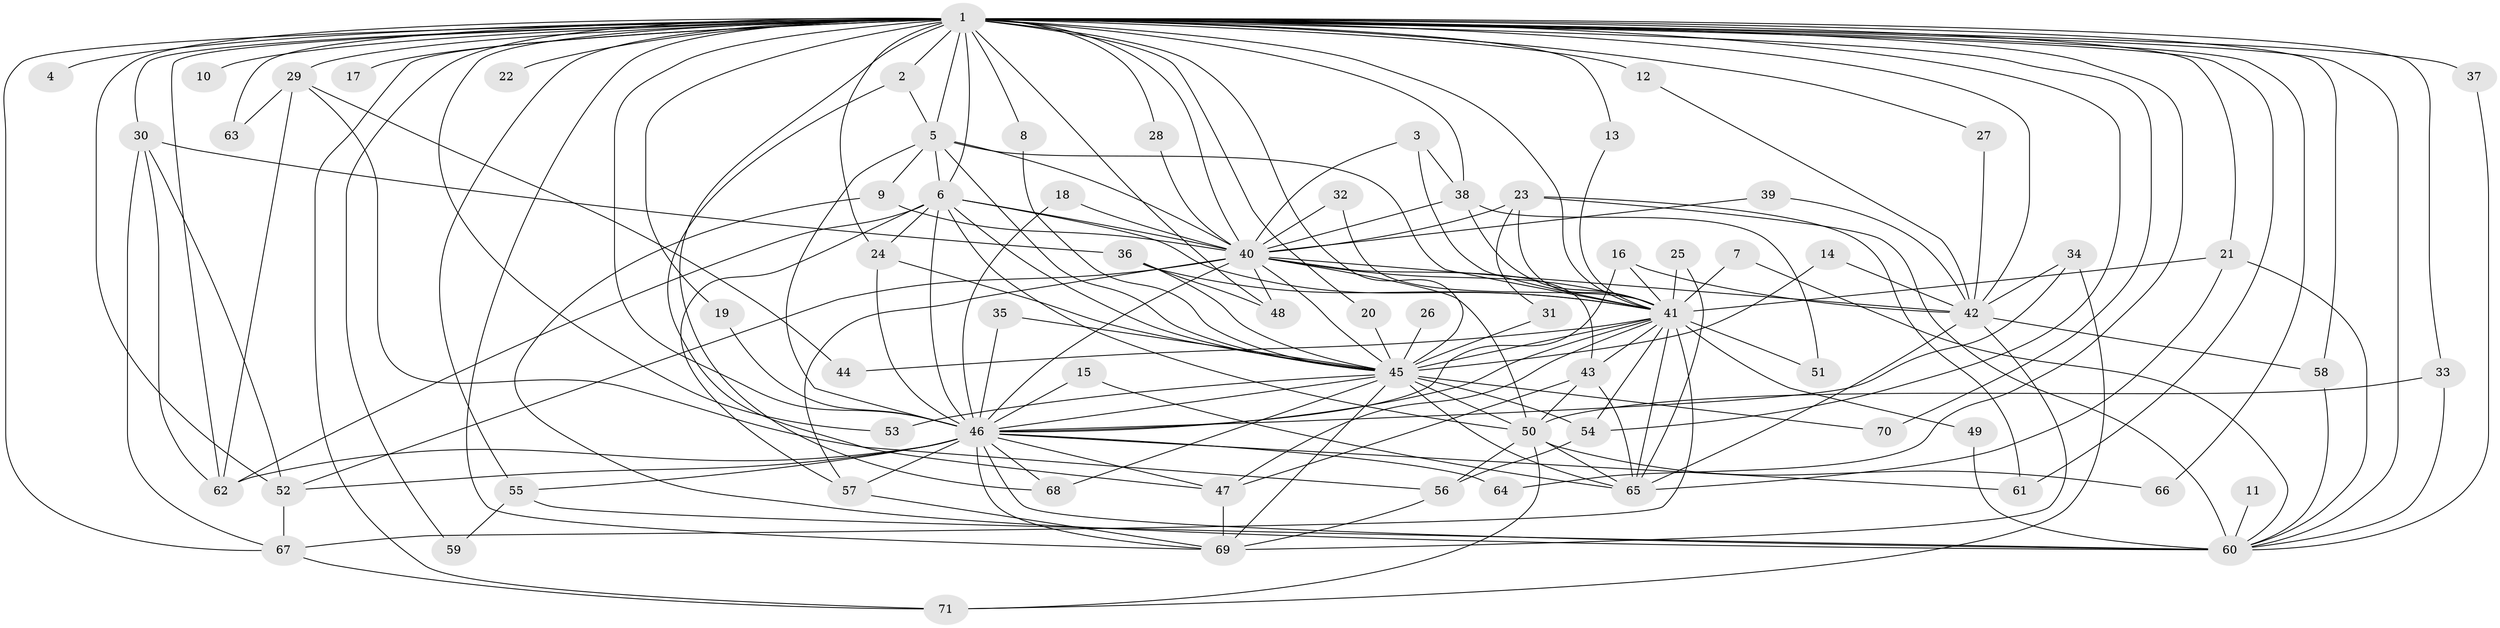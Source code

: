 // original degree distribution, {28: 0.0070921985815602835, 27: 0.0070921985815602835, 12: 0.0070921985815602835, 31: 0.0070921985815602835, 13: 0.014184397163120567, 25: 0.02127659574468085, 32: 0.0070921985815602835, 15: 0.0070921985815602835, 11: 0.0070921985815602835, 3: 0.2127659574468085, 10: 0.0070921985815602835, 2: 0.5390070921985816, 5: 0.06382978723404255, 6: 0.028368794326241134, 4: 0.06382978723404255}
// Generated by graph-tools (version 1.1) at 2025/49/03/09/25 03:49:35]
// undirected, 71 vertices, 181 edges
graph export_dot {
graph [start="1"]
  node [color=gray90,style=filled];
  1;
  2;
  3;
  4;
  5;
  6;
  7;
  8;
  9;
  10;
  11;
  12;
  13;
  14;
  15;
  16;
  17;
  18;
  19;
  20;
  21;
  22;
  23;
  24;
  25;
  26;
  27;
  28;
  29;
  30;
  31;
  32;
  33;
  34;
  35;
  36;
  37;
  38;
  39;
  40;
  41;
  42;
  43;
  44;
  45;
  46;
  47;
  48;
  49;
  50;
  51;
  52;
  53;
  54;
  55;
  56;
  57;
  58;
  59;
  60;
  61;
  62;
  63;
  64;
  65;
  66;
  67;
  68;
  69;
  70;
  71;
  1 -- 2 [weight=1.0];
  1 -- 4 [weight=2.0];
  1 -- 5 [weight=5.0];
  1 -- 6 [weight=4.0];
  1 -- 8 [weight=1.0];
  1 -- 10 [weight=2.0];
  1 -- 12 [weight=2.0];
  1 -- 13 [weight=1.0];
  1 -- 17 [weight=1.0];
  1 -- 19 [weight=1.0];
  1 -- 20 [weight=1.0];
  1 -- 21 [weight=2.0];
  1 -- 22 [weight=3.0];
  1 -- 24 [weight=2.0];
  1 -- 27 [weight=1.0];
  1 -- 28 [weight=1.0];
  1 -- 29 [weight=3.0];
  1 -- 30 [weight=4.0];
  1 -- 33 [weight=1.0];
  1 -- 37 [weight=2.0];
  1 -- 38 [weight=1.0];
  1 -- 40 [weight=5.0];
  1 -- 41 [weight=4.0];
  1 -- 42 [weight=1.0];
  1 -- 45 [weight=4.0];
  1 -- 46 [weight=5.0];
  1 -- 48 [weight=1.0];
  1 -- 52 [weight=2.0];
  1 -- 53 [weight=1.0];
  1 -- 54 [weight=1.0];
  1 -- 55 [weight=2.0];
  1 -- 58 [weight=2.0];
  1 -- 59 [weight=1.0];
  1 -- 60 [weight=1.0];
  1 -- 61 [weight=1.0];
  1 -- 62 [weight=1.0];
  1 -- 63 [weight=1.0];
  1 -- 64 [weight=1.0];
  1 -- 66 [weight=1.0];
  1 -- 67 [weight=1.0];
  1 -- 68 [weight=1.0];
  1 -- 69 [weight=1.0];
  1 -- 70 [weight=2.0];
  1 -- 71 [weight=1.0];
  2 -- 5 [weight=1.0];
  2 -- 47 [weight=1.0];
  3 -- 38 [weight=1.0];
  3 -- 40 [weight=1.0];
  3 -- 41 [weight=1.0];
  5 -- 6 [weight=1.0];
  5 -- 9 [weight=1.0];
  5 -- 40 [weight=1.0];
  5 -- 41 [weight=1.0];
  5 -- 45 [weight=1.0];
  5 -- 46 [weight=1.0];
  6 -- 24 [weight=1.0];
  6 -- 40 [weight=1.0];
  6 -- 41 [weight=1.0];
  6 -- 45 [weight=1.0];
  6 -- 46 [weight=1.0];
  6 -- 50 [weight=1.0];
  6 -- 57 [weight=1.0];
  6 -- 62 [weight=1.0];
  7 -- 41 [weight=1.0];
  7 -- 60 [weight=1.0];
  8 -- 45 [weight=1.0];
  9 -- 40 [weight=1.0];
  9 -- 60 [weight=1.0];
  11 -- 60 [weight=1.0];
  12 -- 42 [weight=1.0];
  13 -- 41 [weight=1.0];
  14 -- 42 [weight=1.0];
  14 -- 45 [weight=1.0];
  15 -- 46 [weight=1.0];
  15 -- 65 [weight=1.0];
  16 -- 41 [weight=1.0];
  16 -- 42 [weight=1.0];
  16 -- 46 [weight=1.0];
  18 -- 40 [weight=1.0];
  18 -- 46 [weight=1.0];
  19 -- 46 [weight=1.0];
  20 -- 45 [weight=1.0];
  21 -- 41 [weight=1.0];
  21 -- 60 [weight=1.0];
  21 -- 65 [weight=1.0];
  23 -- 31 [weight=1.0];
  23 -- 40 [weight=2.0];
  23 -- 41 [weight=1.0];
  23 -- 60 [weight=1.0];
  23 -- 61 [weight=1.0];
  24 -- 45 [weight=1.0];
  24 -- 46 [weight=1.0];
  25 -- 41 [weight=1.0];
  25 -- 65 [weight=1.0];
  26 -- 45 [weight=1.0];
  27 -- 42 [weight=1.0];
  28 -- 40 [weight=1.0];
  29 -- 44 [weight=1.0];
  29 -- 56 [weight=1.0];
  29 -- 62 [weight=1.0];
  29 -- 63 [weight=1.0];
  30 -- 36 [weight=1.0];
  30 -- 52 [weight=1.0];
  30 -- 62 [weight=1.0];
  30 -- 67 [weight=1.0];
  31 -- 45 [weight=1.0];
  32 -- 40 [weight=1.0];
  32 -- 41 [weight=1.0];
  33 -- 50 [weight=1.0];
  33 -- 60 [weight=1.0];
  34 -- 42 [weight=1.0];
  34 -- 46 [weight=1.0];
  34 -- 71 [weight=1.0];
  35 -- 45 [weight=1.0];
  35 -- 46 [weight=1.0];
  36 -- 41 [weight=1.0];
  36 -- 45 [weight=1.0];
  36 -- 48 [weight=1.0];
  37 -- 60 [weight=1.0];
  38 -- 40 [weight=1.0];
  38 -- 41 [weight=1.0];
  38 -- 51 [weight=1.0];
  39 -- 40 [weight=1.0];
  39 -- 42 [weight=1.0];
  40 -- 41 [weight=1.0];
  40 -- 42 [weight=1.0];
  40 -- 43 [weight=1.0];
  40 -- 45 [weight=1.0];
  40 -- 46 [weight=1.0];
  40 -- 48 [weight=2.0];
  40 -- 50 [weight=1.0];
  40 -- 52 [weight=1.0];
  40 -- 57 [weight=1.0];
  41 -- 43 [weight=1.0];
  41 -- 44 [weight=1.0];
  41 -- 45 [weight=1.0];
  41 -- 46 [weight=1.0];
  41 -- 47 [weight=1.0];
  41 -- 49 [weight=1.0];
  41 -- 51 [weight=1.0];
  41 -- 54 [weight=1.0];
  41 -- 65 [weight=1.0];
  41 -- 67 [weight=1.0];
  42 -- 58 [weight=1.0];
  42 -- 65 [weight=1.0];
  42 -- 69 [weight=1.0];
  43 -- 47 [weight=1.0];
  43 -- 50 [weight=1.0];
  43 -- 65 [weight=1.0];
  45 -- 46 [weight=1.0];
  45 -- 50 [weight=1.0];
  45 -- 53 [weight=1.0];
  45 -- 54 [weight=1.0];
  45 -- 65 [weight=1.0];
  45 -- 68 [weight=1.0];
  45 -- 69 [weight=1.0];
  45 -- 70 [weight=1.0];
  46 -- 47 [weight=1.0];
  46 -- 52 [weight=1.0];
  46 -- 55 [weight=1.0];
  46 -- 57 [weight=1.0];
  46 -- 60 [weight=3.0];
  46 -- 61 [weight=1.0];
  46 -- 62 [weight=1.0];
  46 -- 64 [weight=1.0];
  46 -- 68 [weight=1.0];
  46 -- 69 [weight=1.0];
  47 -- 69 [weight=1.0];
  49 -- 60 [weight=1.0];
  50 -- 56 [weight=1.0];
  50 -- 65 [weight=2.0];
  50 -- 66 [weight=1.0];
  50 -- 71 [weight=1.0];
  52 -- 67 [weight=1.0];
  54 -- 56 [weight=1.0];
  55 -- 59 [weight=1.0];
  55 -- 60 [weight=1.0];
  56 -- 69 [weight=1.0];
  57 -- 69 [weight=1.0];
  58 -- 60 [weight=1.0];
  67 -- 71 [weight=1.0];
}
